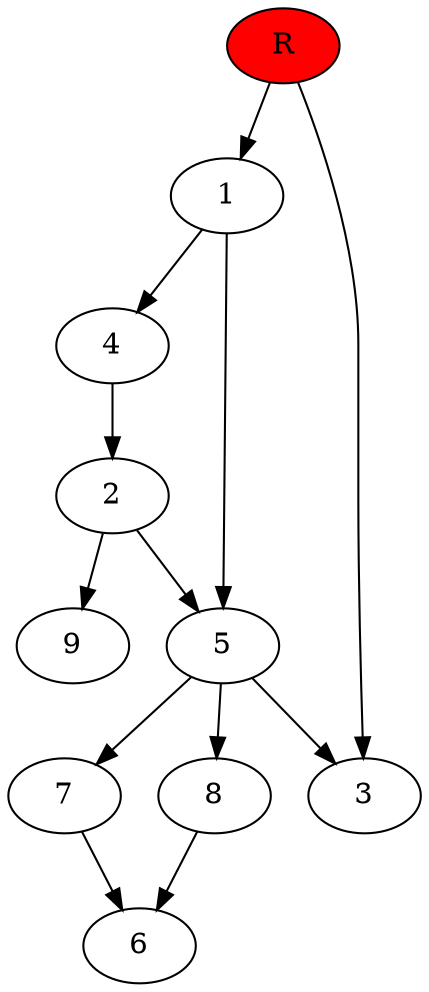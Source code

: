 digraph prb17605 {
	1
	2
	3
	4
	5
	6
	7
	8
	R [fillcolor="#ff0000" style=filled]
	1 -> 4
	1 -> 5
	2 -> 5
	2 -> 9
	4 -> 2
	5 -> 3
	5 -> 7
	5 -> 8
	7 -> 6
	8 -> 6
	R -> 1
	R -> 3
}
